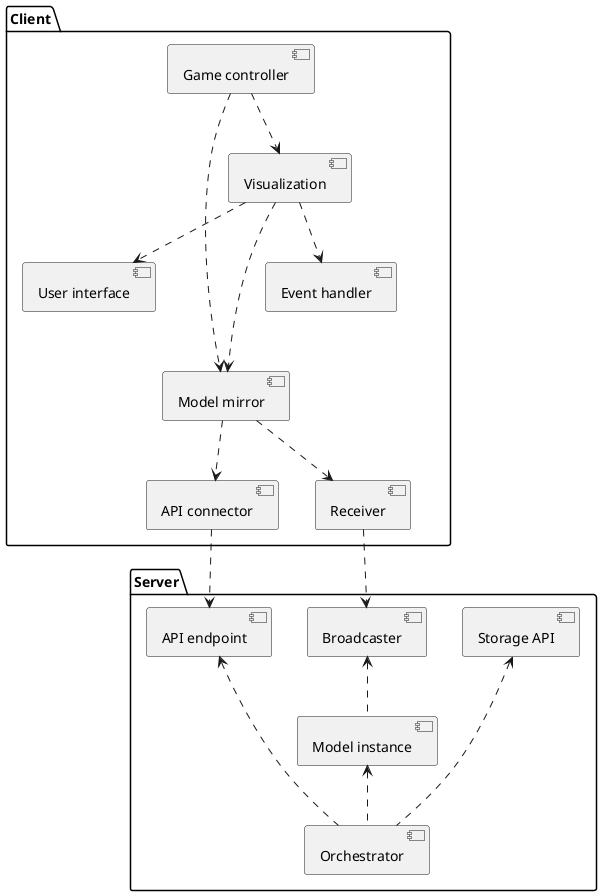 @startuml
'https://plantuml.com/component-diagram

package "Server" {
    component "API endpoint" as endpoint
    component "Broadcaster" as broadcaster
    component "Model instance" as model
    component "Orchestrator" as orchestrator
    component "Storage API" as storage

    orchestrator .up.> endpoint
    orchestrator .up.> model
    orchestrator .up.> storage
    model -[hidden]up- endpoint
    model .up.> broadcaster
    model -[hidden]up- storage
}

package "Client" {
    component "Event handler" as event
    component "Game controller" as controller
    component "Model mirror" as mirror
    component "Receiver" as receiver
    component "API connector" as connector
    component "Visualization" as visualization
    component "User interface" as ui

    controller .down.> visualization
    controller .down.> mirror
    visualization .down.> event
    visualization .down.> mirror
    visualization -[hidden]down- receiver
    visualization .down.> ui
    event -[hidden]- mirror
    event -[hidden]- receiver
    event -[hidden]- connector
    ui -[hidden]- mirror
    ui -[hidden]- receiver
    ui -[hidden]- connector
    mirror ..> connector
    mirror ..> receiver
}

receiver ..> broadcaster
connector ..> endpoint

@enduml